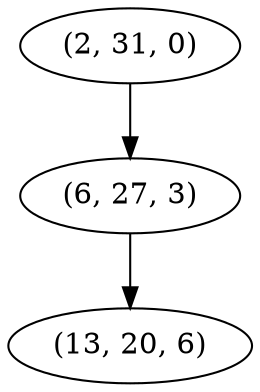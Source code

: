 digraph tree {
    "(2, 31, 0)";
    "(6, 27, 3)";
    "(13, 20, 6)";
    "(2, 31, 0)" -> "(6, 27, 3)";
    "(6, 27, 3)" -> "(13, 20, 6)";
}
